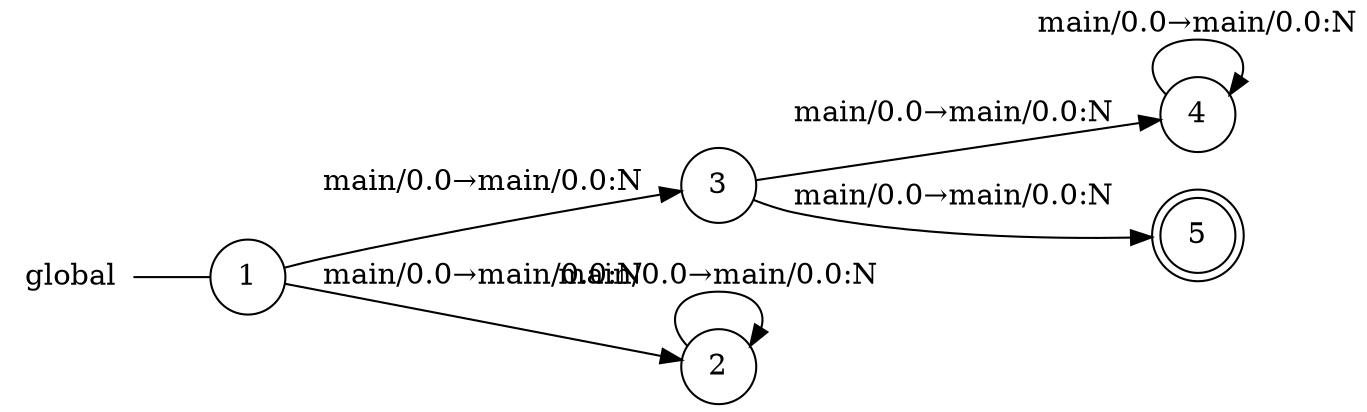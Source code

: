 digraph global {
	rankdir="LR";
	n_0 [label="global", shape="plaintext"];
	n_1 [id="1", shape=circle, label="1"];
	n_0 -> n_1 [arrowhead=none];
	n_2 [id="4", shape=circle, label="4"];
	n_3 [id="3", shape=circle, label="3"];
	n_4 [id="2", shape=circle, label="2"];
	n_5 [id="5", shape=doublecircle, label="5"];

	n_2 -> n_2 [id="[$e|5]", label="main/0.0→main/0.0:N"];
	n_1 -> n_4 [id="[$e|0]", label="main/0.0→main/0.0:N"];
	n_3 -> n_2 [id="[$e|3]", label="main/0.0→main/0.0:N"];
	n_4 -> n_4 [id="[$e|2]", label="main/0.0→main/0.0:N"];
	n_1 -> n_3 [id="[$e|1]", label="main/0.0→main/0.0:N"];
	n_3 -> n_5 [id="[$e|4]", label="main/0.0→main/0.0:N"];
}
